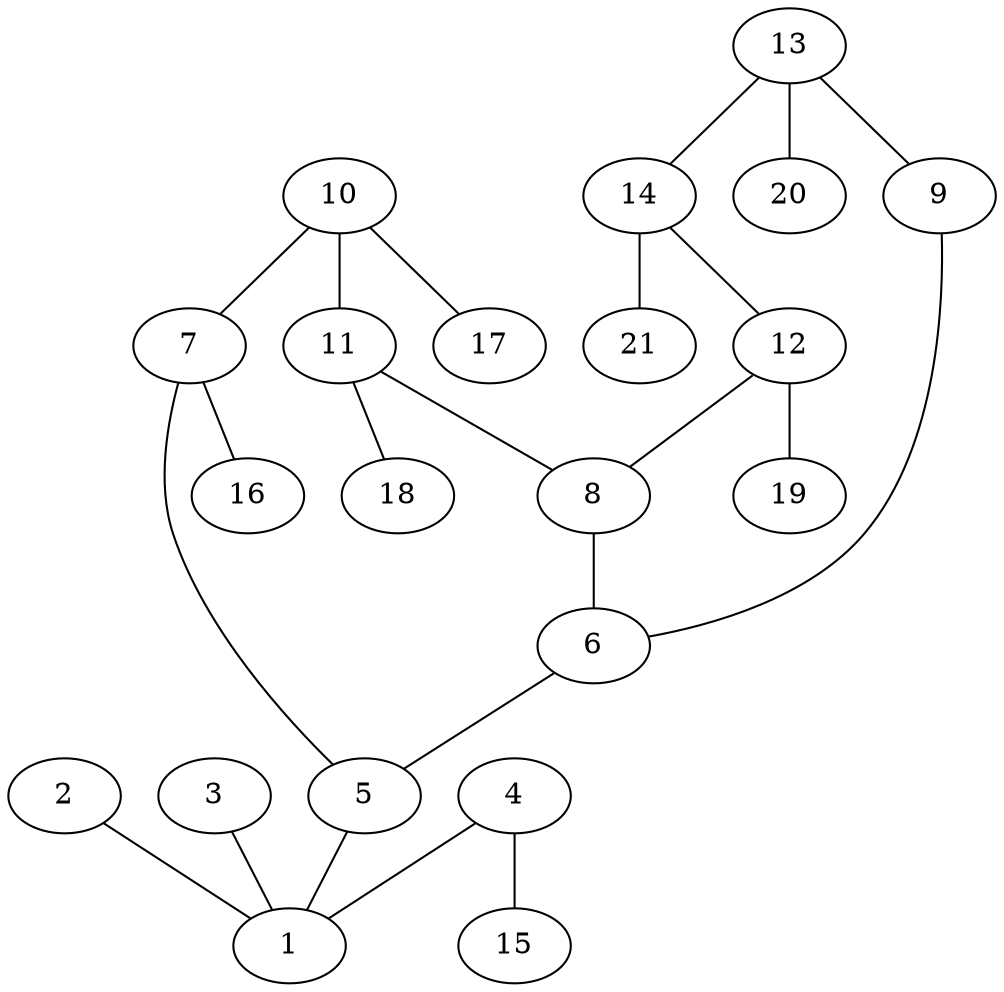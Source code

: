 graph molecule_2998 {
	1	 [chem=S];
	2	 [chem=O];
	2 -- 1	 [valence=2];
	3	 [chem=O];
	3 -- 1	 [valence=2];
	4	 [chem=O];
	4 -- 1	 [valence=1];
	15	 [chem=H];
	4 -- 15	 [valence=1];
	5	 [chem=C];
	5 -- 1	 [valence=1];
	6	 [chem=C];
	6 -- 5	 [valence=2];
	7	 [chem=C];
	7 -- 5	 [valence=1];
	16	 [chem=H];
	7 -- 16	 [valence=1];
	8	 [chem=C];
	8 -- 6	 [valence=1];
	9	 [chem=N];
	9 -- 6	 [valence=1];
	10	 [chem=C];
	10 -- 7	 [valence=2];
	11	 [chem=C];
	10 -- 11	 [valence=1];
	17	 [chem=H];
	10 -- 17	 [valence=1];
	11 -- 8	 [valence=2];
	18	 [chem=H];
	11 -- 18	 [valence=1];
	12	 [chem=C];
	12 -- 8	 [valence=1];
	19	 [chem=H];
	12 -- 19	 [valence=1];
	13	 [chem=C];
	13 -- 9	 [valence=2];
	14	 [chem=C];
	13 -- 14	 [valence=1];
	20	 [chem=H];
	13 -- 20	 [valence=1];
	14 -- 12	 [valence=2];
	21	 [chem=H];
	14 -- 21	 [valence=1];
}
